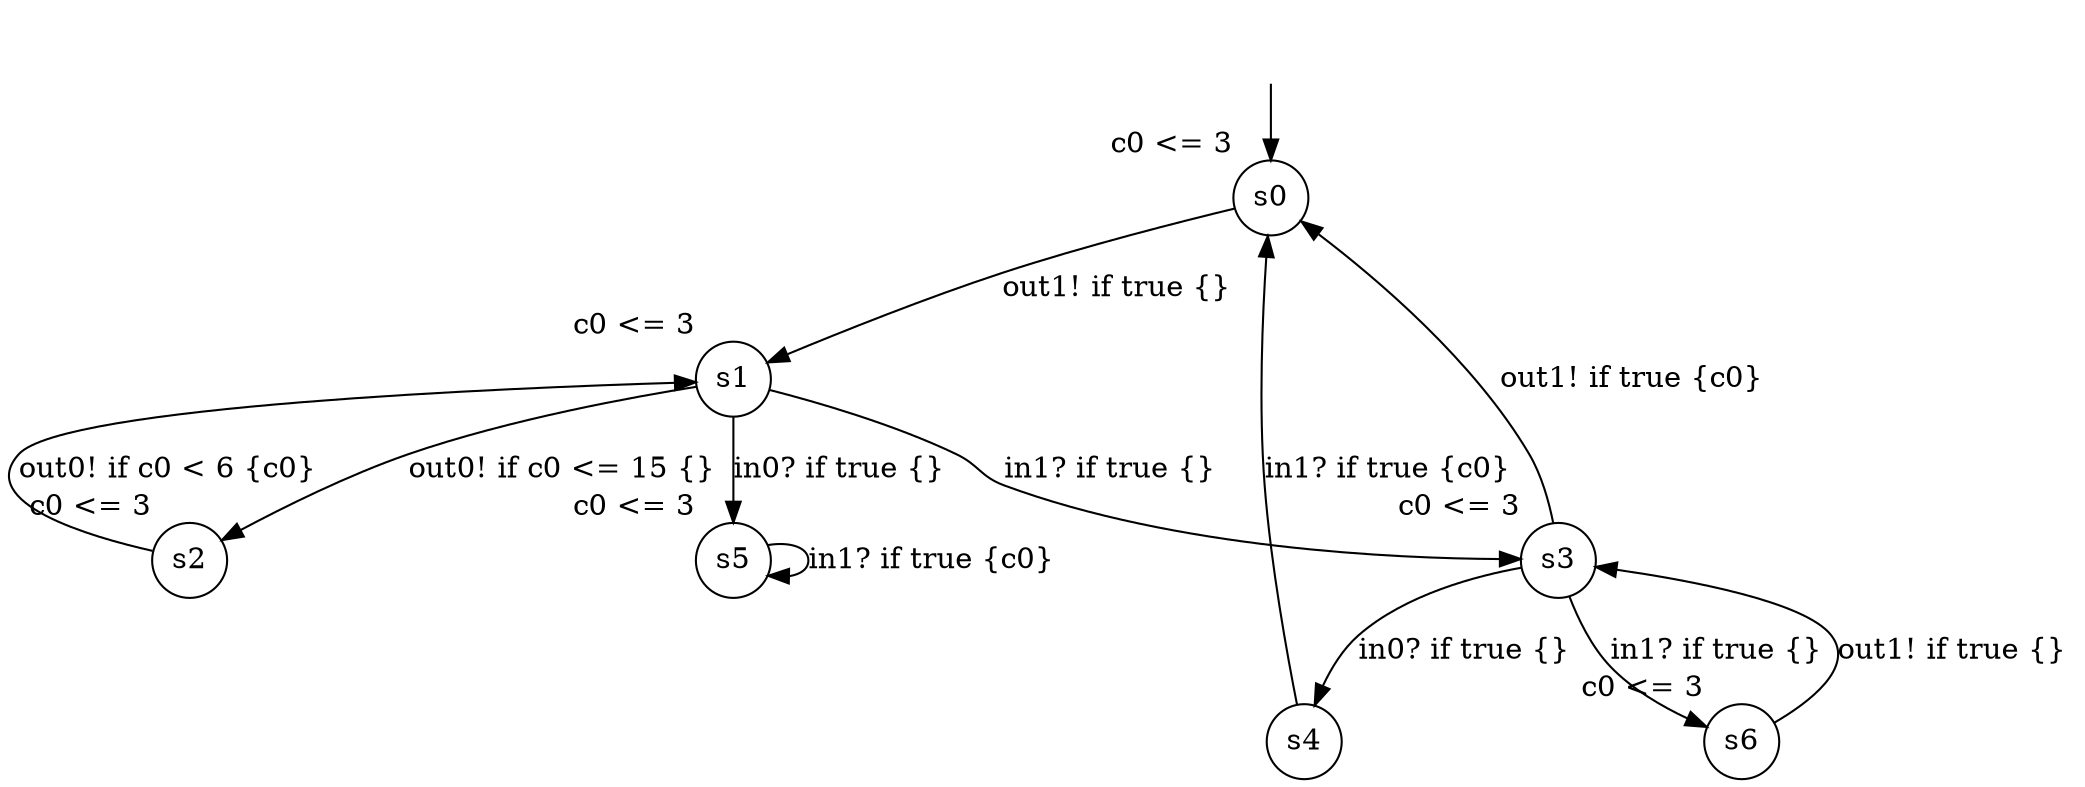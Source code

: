 digraph g {
__start0 [label="" shape="none"];
s0 [shape="circle" margin=0 label="s0", xlabel="c0 <= 3"];
s1 [shape="circle" margin=0 label="s1", xlabel="c0 <= 3"];
s2 [shape="circle" margin=0 label="s2", xlabel="c0 <= 3"];
s3 [shape="circle" margin=0 label="s3", xlabel="c0 <= 3"];
s4 [shape="circle" margin=0 label="s4"];
s5 [shape="circle" margin=0 label="s5", xlabel="c0 <= 3"];
s6 [shape="circle" margin=0 label="s6", xlabel="c0 <= 3"];
s0 -> s1 [label="out1! if true {} "];
s1 -> s2 [label="out0! if c0 <= 15 {} "];
s1 -> s3 [label="in1? if true {} "];
s1 -> s5 [label="in0? if true {} "];
s2 -> s1 [label="out0! if c0 < 6 {c0} "];
s3 -> s0 [label="out1! if true {c0} "];
s3 -> s4 [label="in0? if true {} "];
s3 -> s6 [label="in1? if true {} "];
s4 -> s0 [label="in1? if true {c0} "];
s5 -> s5 [label="in1? if true {c0} "];
s6 -> s3 [label="out1! if true {} "];
__start0 -> s0;
}
